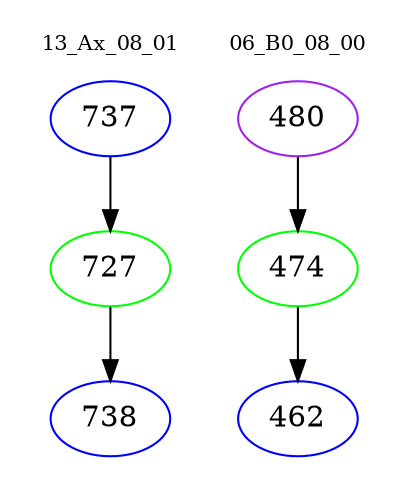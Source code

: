 digraph{
subgraph cluster_0 {
color = white
label = "13_Ax_08_01";
fontsize=10;
T0_737 [label="737", color="blue"]
T0_737 -> T0_727 [color="black"]
T0_727 [label="727", color="green"]
T0_727 -> T0_738 [color="black"]
T0_738 [label="738", color="blue"]
}
subgraph cluster_1 {
color = white
label = "06_B0_08_00";
fontsize=10;
T1_480 [label="480", color="purple"]
T1_480 -> T1_474 [color="black"]
T1_474 [label="474", color="green"]
T1_474 -> T1_462 [color="black"]
T1_462 [label="462", color="blue"]
}
}
